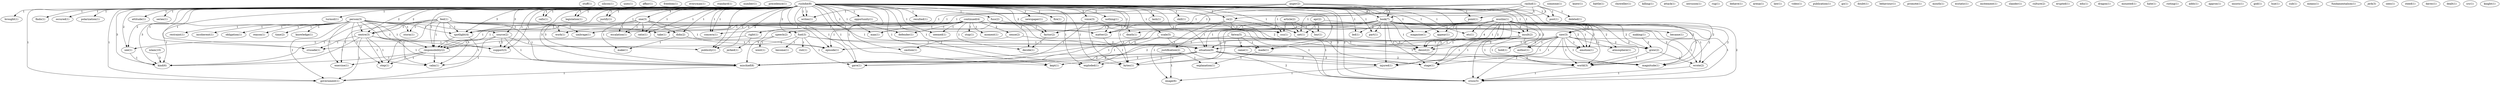 digraph G {
  stuff [ label="stuff(1)" ];
  silicon [ label="silicon(1)" ];
  uses [ label="uses(1)" ];
  affair [ label="affair(1)" ];
  freedom [ label="freedom(1)" ];
  everyman [ label="everyman(1)" ];
  standard [ label="standard(1)" ];
  number [ label="number(1)" ];
  precedence [ label="precedence(1)" ];
  continued [ label="continued(4)" ];
  speech [ label="speech(2)" ];
  moment [ label="moment(1)" ];
  right [ label="right(1)" ];
  stop [ label="stop(1)" ];
  sense [ label="sense(2)" ];
  man [ label="man(1)" ];
  defender [ label="defender(1)" ];
  seemed [ label="seemed(1)" ];
  factor [ label="factor(2)" ];
  spotlight [ label="spotlight(4)" ];
  escalation [ label="escalation(1)" ];
  decide [ label="decide(1)" ];
  desist [ label="desist(2)" ];
  emotion [ label="emotion(1)" ];
  responsibility [ label="responsibility(2)" ];
  magnitude [ label="magnitude(1)" ];
  injured [ label="injured(1)" ];
  stage [ label="stage(1)" ];
  mischief [ label="mischief(8)" ];
  crisis [ label="crisis(5)" ];
  went [ label="went(1)" ];
  someone [ label="someone(1)" ];
  person [ label="person(3)" ];
  restraint [ label="restraint(1)" ];
  incoherent [ label="incoherent(1)" ];
  obligation [ label="obligation(1)" ];
  reason [ label="reason(1)" ];
  time [ label="time(2)" ];
  storm [ label="storm(1)" ];
  source [ label="source(2)" ];
  knowledge [ label="knowledge(1)" ];
  exercise [ label="exercise(1)" ];
  situation [ label="situation(9)" ];
  centre [ label="centre(3)" ];
  calm [ label="calm(1)" ];
  support [ label="support(3)" ];
  government [ label="government(1)" ];
  step [ label="step(1)" ];
  kind [ label="kind(6)" ];
  knew [ label="knew(1)" ];
  anger [ label="anger(2)" ];
  book [ label="book(7)" ];
  insult [ label="insult(2)" ];
  matter [ label="matter(2)" ];
  take [ label="take(1)" ];
  umbrage [ label="umbrage(1)" ];
  work [ label="work(1)" ];
  battle [ label="battle(1)" ];
  making [ label="making(1)" ];
  grew [ label="grew(2)" ];
  choweller [ label="choweller(1)" ];
  killing [ label="killing(1)" ];
  attack [ label="attack(1)" ];
  intrusion [ label="intrusion(1)" ];
  rug [ label="rug(1)" ];
  fatwa [ label="fatwa(5)" ];
  episode [ label="episode(1)" ];
  made [ label="made(1)" ];
  came [ label="came(1)" ];
  world [ label="world(3)" ];
  article [ label="article(2)" ];
  csu [ label="csu(1)" ];
  net [ label="net(1)" ];
  bnr [ label="bnr(1)" ];
  behave [ label="behave(1)" ];
  rashid [ label="rashid(1)" ];
  deleted [ label="deleted(1)" ];
  point [ label="point(1)" ];
  post [ label="post(1)" ];
  re [ label="re(2)" ];
  writes [ label="writes(1)" ];
  arena [ label="arena(1)" ];
  law [ label="law(1)" ];
  video [ label="video(1)" ];
  jerked [ label="jerked(1)" ];
  publication [ label="publication(1)" ];
  go [ label="go(1)" ];
  caution [ label="caution(1)" ];
  doubt [ label="doubt(1)" ];
  behaviour [ label="behaviour(1)" ];
  promote [ label="promote(1)" ];
  mouth [ label="mouth(1)" ];
  ecstatic [ label="ecstatic(1)" ];
  incitement [ label="incitement(1)" ];
  slander [ label="slander(1)" ];
  rushdie [ label="rushdie(2)" ];
  opportunity [ label="opportunity(1)" ];
  resulted [ label="resulted(1)" ];
  part [ label="part(1)" ];
  newspaper [ label="newspaper(1)" ];
  fire [ label="fire(1)" ];
  nothing [ label="nothing(1)" ];
  fuss [ label="fuss(2)" ];
  voice [ label="voice(3)" ];
  one [ label="one(3)" ];
  lash [ label="lash(1)" ];
  led [ label="led(1)" ];
  fuel [ label="fuel(3)" ];
  skill [ label="skill(1)" ];
  brought [ label="brought(1)" ];
  didn [ label="didn(2)" ];
  finds [ label="finds(1)" ];
  scale [ label="scale(5)" ];
  occured [ label="occured(1)" ];
  polarization [ label="polarization(1)" ];
  saw [ label="saw(3)" ];
  magazine [ label="magazine(1)" ];
  attitude [ label="attitude(1)" ];
  series [ label="series(1)" ];
  appear [ label="appear(1)" ];
  etc [ label="etc(1)" ];
  turmoil [ label="turmoil(1)" ];
  ratio [ label="ratio(1)" ];
  concern [ label="concern(1)" ];
  gave [ label="gave(1)" ];
  crusade [ label="crusade(1)" ];
  calls [ label="calls(1)" ];
  legislation [ label="legislation(1)" ];
  bytes [ label="bytes(1)" ];
  kept [ label="kept(1)" ];
  justify [ label="justify(1)" ];
  exploded [ label="exploded(1)" ];
  see [ label="see(1)" ];
  publicity [ label="publicity(1)" ];
  culture [ label="culture(2)" ];
  erupted [ label="erupted(1)" ];
  edu [ label="edu(1)" ];
  became [ label="became(1)" ];
  death [ label="death(1)" ];
  justification [ label="justification(2)" ];
  image [ label="image(6)" ];
  dragon [ label="dragon(1)" ];
  mounted [ label="mounted(1)" ];
  explanation [ label="explanation(1)" ];
  hate [ label="hate(1)" ];
  make [ label="make(1)" ];
  rioting [ label="rioting(1)" ];
  riot [ label="riot(1)" ];
  become [ label="become(1)" ];
  muslim [ label="muslim(1)" ];
  author [ label="author(1)" ];
  atmosphere [ label="atmosphere(1)" ];
  hold [ label="hold(1)" ];
  wrote [ label="wrote(2)" ];
  adds [ label="adds(1)" ];
  approx [ label="approx(1)" ];
  feel [ label="feel(1)" ];
  insists [ label="insists(1)" ];
  god [ label="god(1)" ];
  hue [ label="hue(1)" ];
  apr [ label="apr(2)" ];
  sub [ label="sub(1)" ];
  means [ label="means(1)" ];
  fundamentalism [ label="fundamentalism(1)" ];
  rushdie [ label="rushdie(7)" ];
  jerk [ label="jerk(3)" ];
  sees [ label="sees(1)" ];
  steed [ label="steed(1)" ];
  davec [ label="davec(1)" ];
  dealt [ label="dealt(1)" ];
  cry [ label="cry(1)" ];
  knight [ label="knight(1)" ];
  islam [ label="islam(10)" ];
  rushdie [ label="rushdie(8)" ];
  continued -> speech [ label="1" ];
  continued -> moment [ label="1" ];
  continued -> right [ label="1" ];
  continued -> stop [ label="1" ];
  continued -> sense [ label="2" ];
  continued -> man [ label="1" ];
  continued -> defender [ label="1" ];
  continued -> seemed [ label="1" ];
  continued -> factor [ label="1" ];
  continued -> spotlight [ label="1" ];
  continued -> escalation [ label="1" ];
  continued -> decide [ label="1" ];
  continued -> desist [ label="2" ];
  continued -> emotion [ label="2" ];
  continued -> responsibility [ label="1" ];
  continued -> magnitude [ label="2" ];
  continued -> injured [ label="2" ];
  continued -> stage [ label="2" ];
  continued -> mischief [ label="3" ];
  continued -> crisis [ label="1" ];
  speech -> responsibility [ label="1" ];
  speech -> went [ label="1" ];
  person -> restraint [ label="1" ];
  person -> incoherent [ label="1" ];
  person -> obligation [ label="1" ];
  person -> reason [ label="1" ];
  person -> time [ label="1" ];
  person -> spotlight [ label="1" ];
  person -> storm [ label="1" ];
  person -> source [ label="1" ];
  person -> knowledge [ label="1" ];
  person -> responsibility [ label="1" ];
  person -> exercise [ label="1" ];
  person -> situation [ label="1" ];
  person -> centre [ label="2" ];
  person -> calm [ label="1" ];
  person -> support [ label="1" ];
  person -> mischief [ label="1" ];
  person -> government [ label="1" ];
  person -> step [ label="1" ];
  person -> kind [ label="1" ];
  anger -> book [ label="1" ];
  anger -> insult [ label="1" ];
  anger -> matter [ label="1" ];
  anger -> take [ label="1" ];
  anger -> umbrage [ label="1" ];
  anger -> work [ label="1" ];
  making -> grew [ label="2" ];
  fatwa -> episode [ label="1" ];
  fatwa -> made [ label="1" ];
  fatwa -> came [ label="1" ];
  fatwa -> world [ label="1" ];
  article -> csu [ label="1" ];
  article -> net [ label="1" ];
  article -> bnr [ label="1" ];
  rashid -> deleted [ label="1" ];
  rashid -> point [ label="1" ];
  rashid -> book [ label="1" ];
  rashid -> post [ label="1" ];
  rashid -> re [ label="1" ];
  rashid -> csu [ label="1" ];
  rashid -> factor [ label="1" ];
  rashid -> net [ label="1" ];
  rashid -> writes [ label="1" ];
  right -> jerked [ label="1" ];
  right -> responsibility [ label="1" ];
  sense -> caution [ label="1" ];
  sense -> desist [ label="1" ];
  rushdie -> point [ label="1" ];
  rushdie -> book [ label="4" ];
  rushdie -> post [ label="1" ];
  rushdie -> opportunity [ label="1" ];
  rushdie -> caution [ label="1" ];
  rushdie -> resulted [ label="1" ];
  rushdie -> part [ label="1" ];
  rushdie -> newspaper [ label="1" ];
  rushdie -> fire [ label="1" ];
  rushdie -> re [ label="1" ];
  rushdie -> csu [ label="1" ];
  rushdie -> nothing [ label="2" ];
  rushdie -> man [ label="1" ];
  rushdie -> defender [ label="1" ];
  rushdie -> fuss [ label="1" ];
  rushdie -> voice [ label="3" ];
  rushdie -> seemed [ label="1" ];
  rushdie -> one [ label="3" ];
  rushdie -> lash [ label="1" ];
  rushdie -> led [ label="1" ];
  rushdie -> fuel [ label="2" ];
  rushdie -> skill [ label="1" ];
  rushdie -> brought [ label="1" ];
  rushdie -> didn [ label="1" ];
  rushdie -> finds [ label="1" ];
  rushdie -> scale [ label="1" ];
  rushdie -> occured [ label="1" ];
  rushdie -> episode [ label="1" ];
  rushdie -> polarization [ label="1" ];
  rushdie -> factor [ label="2" ];
  rushdie -> spotlight [ label="3" ];
  rushdie -> escalation [ label="1" ];
  rushdie -> saw [ label="1" ];
  rushdie -> magazine [ label="1" ];
  rushdie -> matter [ label="1" ];
  rushdie -> attitude [ label="1" ];
  rushdie -> series [ label="1" ];
  rushdie -> appear [ label="1" ];
  rushdie -> made [ label="3" ];
  rushdie -> decide [ label="1" ];
  rushdie -> source [ label="3" ];
  rushdie -> etc [ label="1" ];
  rushdie -> desist [ label="1" ];
  rushdie -> responsibility [ label="1" ];
  rushdie -> net [ label="1" ];
  rushdie -> situation [ label="2" ];
  rushdie -> turmoil [ label="1" ];
  rushdie -> ratio [ label="1" ];
  rushdie -> centre [ label="2" ];
  rushdie -> concern [ label="1" ];
  rushdie -> gave [ label="1" ];
  rushdie -> support [ label="1" ];
  rushdie -> crusade [ label="1" ];
  rushdie -> calls [ label="1" ];
  rushdie -> legislation [ label="1" ];
  rushdie -> bytes [ label="1" ];
  rushdie -> mischief [ label="3" ];
  rushdie -> kept [ label="1" ];
  rushdie -> justify [ label="1" ];
  rushdie -> exploded [ label="1" ];
  rushdie -> world [ label="2" ];
  rushdie -> writes [ label="1" ];
  rushdie -> government [ label="1" ];
  rushdie -> crisis [ label="2" ];
  rushdie -> see [ label="2" ];
  rushdie -> kind [ label="3" ];
  rushdie -> publicity [ label="2" ];
  book -> part [ label="2" ];
  book -> became [ label="1" ];
  book -> death [ label="1" ];
  book -> led [ label="2" ];
  book -> insult [ label="1" ];
  book -> factor [ label="1" ];
  book -> spotlight [ label="2" ];
  book -> desist [ label="1" ];
  book -> emotion [ label="1" ];
  book -> situation [ label="1" ];
  book -> magnitude [ label="1" ];
  book -> injured [ label="1" ];
  book -> stage [ label="1" ];
  book -> bytes [ label="1" ];
  book -> mischief [ label="1" ];
  book -> world [ label="1" ];
  book -> crisis [ label="1" ];
  re -> csu [ label="2" ];
  re -> justification [ label="1" ];
  re -> net [ label="2" ];
  re -> image [ label="1" ];
  justification -> explanation [ label="1" ];
  justification -> image [ label="1" ];
  fuss -> death [ label="1" ];
  fuss -> episode [ label="1" ];
  voice -> matter [ label="1" ];
  voice -> gave [ label="1" ];
  voice -> bytes [ label="1" ];
  one -> didn [ label="1" ];
  one -> episode [ label="1" ];
  one -> spotlight [ label="1" ];
  one -> escalation [ label="1" ];
  one -> responsibility [ label="1" ];
  one -> ratio [ label="1" ];
  one -> make [ label="1" ];
  one -> crisis [ label="1" ];
  fuel -> riot [ label="1" ];
  fuel -> become [ label="1" ];
  fuel -> made [ label="1" ];
  fuel -> situation [ label="1" ];
  fuel -> gave [ label="1" ];
  fuel -> crusade [ label="1" ];
  muslim -> insult [ label="2" ];
  muslim -> saw [ label="2" ];
  muslim -> magazine [ label="1" ];
  muslim -> matter [ label="2" ];
  muslim -> appear [ label="1" ];
  muslim -> made [ label="1" ];
  muslim -> etc [ label="1" ];
  muslim -> desist [ label="2" ];
  muslim -> emotion [ label="2" ];
  muslim -> situation [ label="4" ];
  muslim -> author [ label="2" ];
  muslim -> atmosphere [ label="2" ];
  muslim -> magnitude [ label="2" ];
  muslim -> concern [ label="1" ];
  muslim -> injured [ label="2" ];
  muslim -> hold [ label="2" ];
  muslim -> stage [ label="2" ];
  muslim -> grew [ label="2" ];
  muslim -> bytes [ label="2" ];
  muslim -> mischief [ label="2" ];
  muslim -> exploded [ label="2" ];
  muslim -> world [ label="2" ];
  muslim -> wrote [ label="2" ];
  muslim -> crisis [ label="2" ];
  didn -> episode [ label="1" ];
  didn -> make [ label="1" ];
  insult -> desist [ label="1" ];
  insult -> emotion [ label="1" ];
  insult -> situation [ label="1" ];
  insult -> magnitude [ label="1" ];
  insult -> injured [ label="1" ];
  insult -> stage [ label="1" ];
  insult -> mischief [ label="1" ];
  insult -> world [ label="1" ];
  insult -> crisis [ label="1" ];
  scale -> situation [ label="1" ];
  scale -> grew [ label="3" ];
  scale -> mischief [ label="1" ];
  feel -> spotlight [ label="1" ];
  feel -> matter [ label="1" ];
  feel -> take [ label="1" ];
  feel -> storm [ label="1" ];
  feel -> responsibility [ label="1" ];
  feel -> exercise [ label="1" ];
  feel -> centre [ label="1" ];
  feel -> calm [ label="1" ];
  feel -> umbrage [ label="1" ];
  feel -> work [ label="1" ];
  feel -> step [ label="1" ];
  feel -> kind [ label="1" ];
  factor -> decide [ label="1" ];
  spotlight -> responsibility [ label="1" ];
  spotlight -> calm [ label="1" ];
  saw -> desist [ label="1" ];
  saw -> emotion [ label="1" ];
  saw -> situation [ label="1" ];
  saw -> author [ label="1" ];
  saw -> atmosphere [ label="1" ];
  saw -> magnitude [ label="1" ];
  saw -> injured [ label="1" ];
  saw -> hold [ label="1" ];
  saw -> stage [ label="1" ];
  saw -> grew [ label="2" ];
  saw -> mischief [ label="2" ];
  saw -> world [ label="1" ];
  saw -> wrote [ label="1" ];
  saw -> crisis [ label="2" ];
  matter -> bytes [ label="1" ];
  made -> explanation [ label="1" ];
  source -> support [ label="1" ];
  source -> mischief [ label="1" ];
  source -> government [ label="1" ];
  source -> see [ label="1" ];
  source -> publicity [ label="1" ];
  apr -> net [ label="1" ];
  apr -> bnr [ label="1" ];
  apr -> wrote [ label="1" ];
  responsibility -> exercise [ label="1" ];
  responsibility -> calm [ label="1" ];
  responsibility -> step [ label="1" ];
  responsibility -> kind [ label="1" ];
  situation -> magnitude [ label="2" ];
  situation -> gave [ label="2" ];
  situation -> injured [ label="2" ];
  situation -> stage [ label="2" ];
  situation -> bytes [ label="1" ];
  situation -> mischief [ label="2" ];
  situation -> kept [ label="2" ];
  situation -> exploded [ label="1" ];
  situation -> world [ label="2" ];
  situation -> crisis [ label="2" ];
  rushdie -> ratio [ label="1" ];
  rushdie -> centre [ label="2" ];
  rushdie -> concern [ label="1" ];
  rushdie -> gave [ label="1" ];
  rushdie -> support [ label="1" ];
  rushdie -> crusade [ label="1" ];
  rushdie -> calls [ label="1" ];
  rushdie -> legislation [ label="1" ];
  rushdie -> bytes [ label="1" ];
  rushdie -> mischief [ label="3" ];
  rushdie -> kept [ label="1" ];
  rushdie -> justify [ label="1" ];
  rushdie -> exploded [ label="1" ];
  rushdie -> world [ label="2" ];
  rushdie -> writes [ label="1" ];
  rushdie -> government [ label="1" ];
  rushdie -> crisis [ label="2" ];
  rushdie -> see [ label="2" ];
  rushdie -> kind [ label="3" ];
  rushdie -> publicity [ label="2" ];
  centre -> calm [ label="1" ];
  centre -> support [ label="1" ];
  centre -> crusade [ label="1" ];
  centre -> mischief [ label="1" ];
  centre -> government [ label="1" ];
  centre -> step [ label="1" ];
  centre -> kind [ label="1" ];
  injured -> image [ label="1" ];
  grew -> world [ label="1" ];
  grew -> wrote [ label="1" ];
  mischief -> government [ label="1" ];
  world -> crisis [ label="1" ];
  wrote -> crisis [ label="1" ];
  see -> kind [ label="1" ];
  islam -> kind [ label="3" ];
  rushdie -> publicity [ label="2" ];
}
